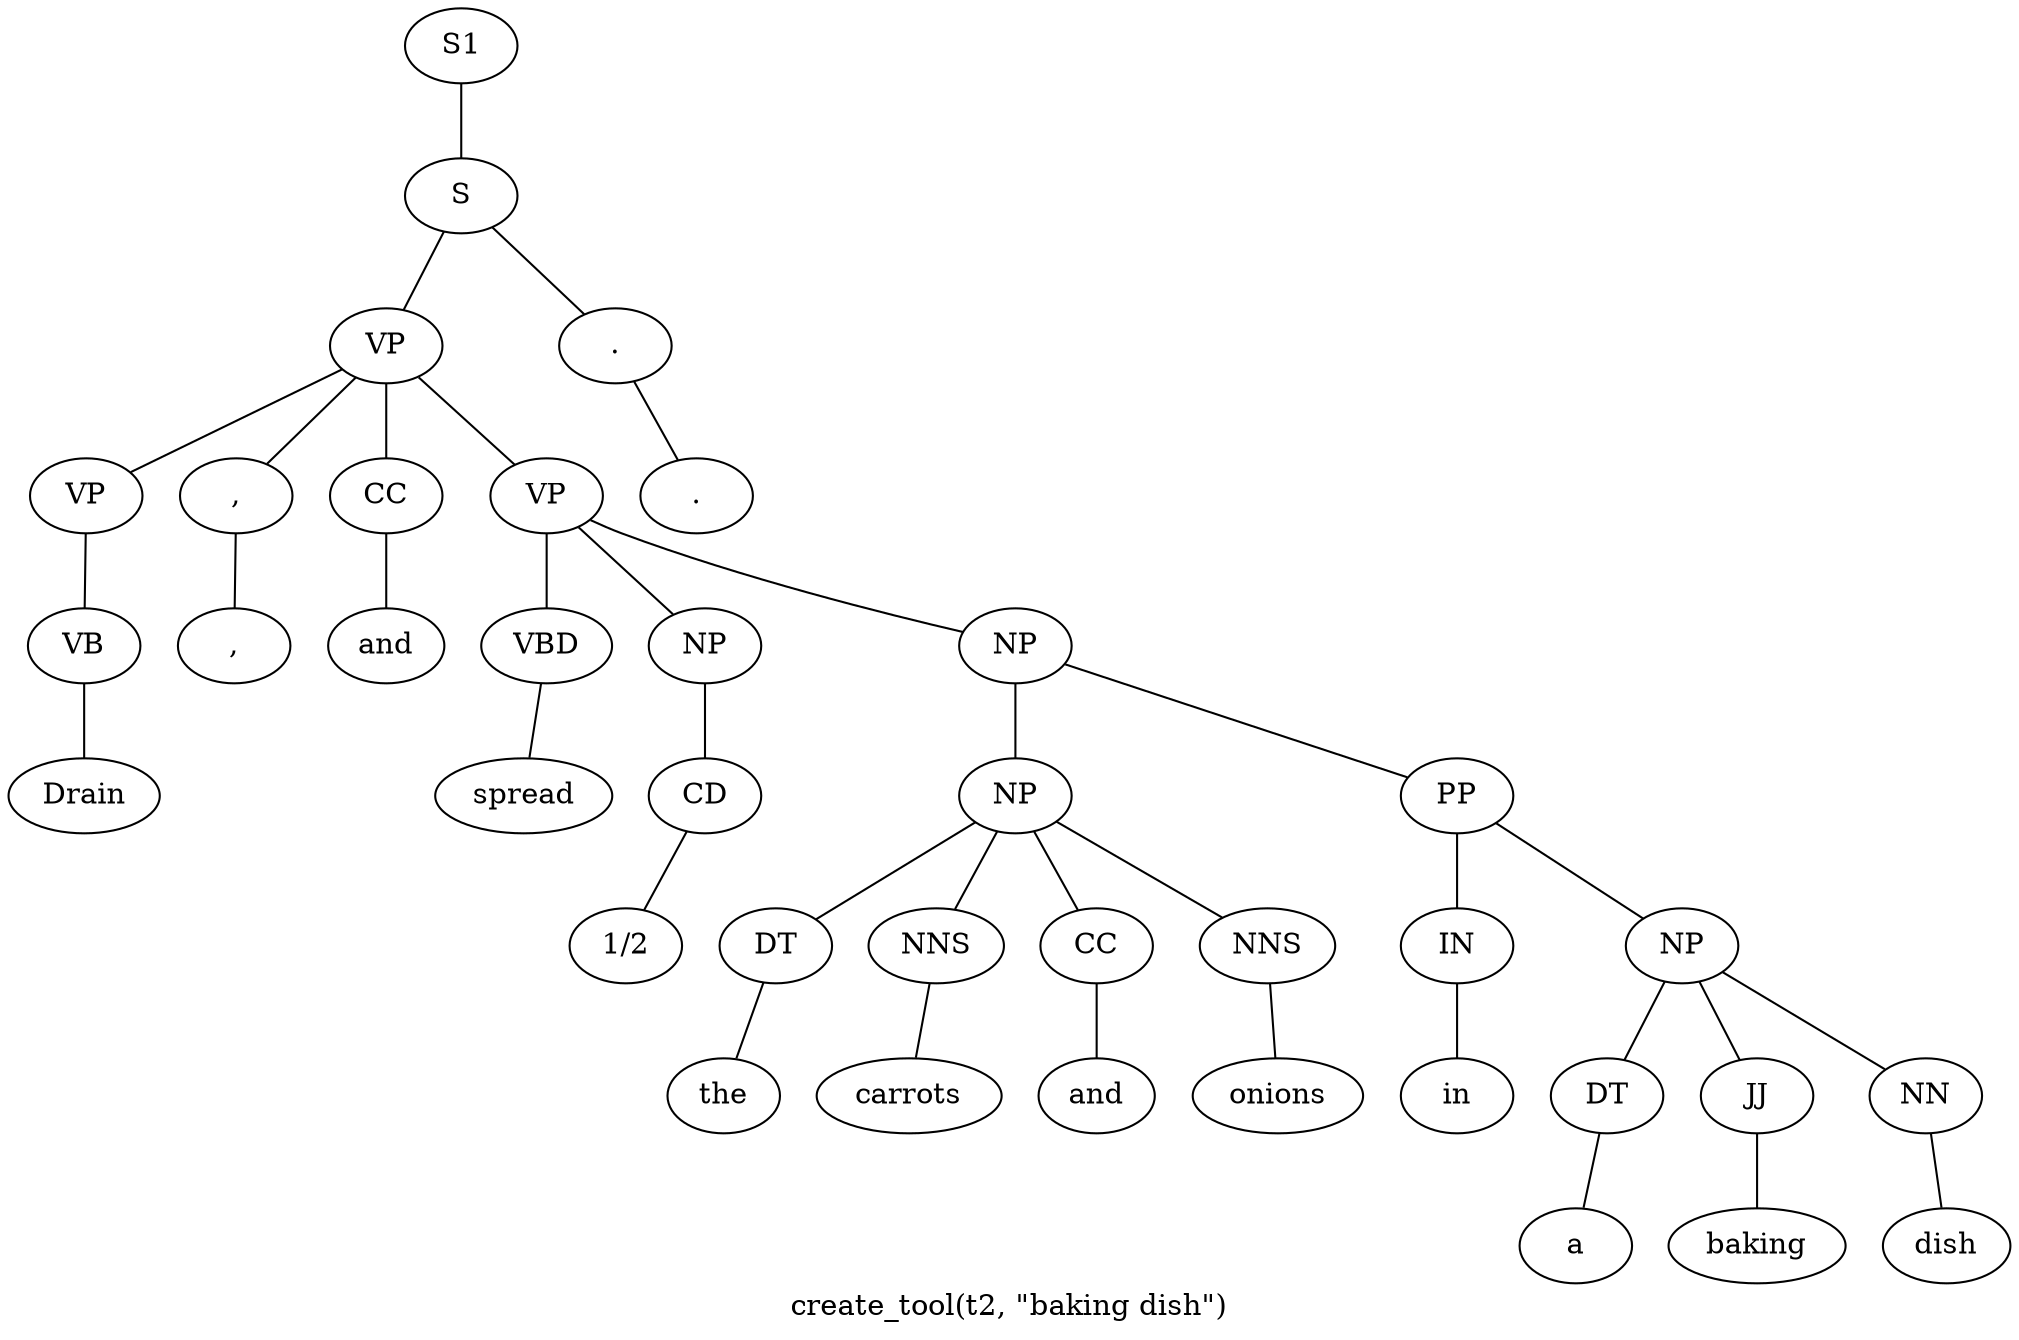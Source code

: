 graph SyntaxGraph {
	label = "create_tool(t2, \"baking dish\")";
	Node0 [label="S1"];
	Node1 [label="S"];
	Node2 [label="VP"];
	Node3 [label="VP"];
	Node4 [label="VB"];
	Node5 [label="Drain"];
	Node6 [label=","];
	Node7 [label=","];
	Node8 [label="CC"];
	Node9 [label="and"];
	Node10 [label="VP"];
	Node11 [label="VBD"];
	Node12 [label="spread"];
	Node13 [label="NP"];
	Node14 [label="CD"];
	Node15 [label="1/2"];
	Node16 [label="NP"];
	Node17 [label="NP"];
	Node18 [label="DT"];
	Node19 [label="the"];
	Node20 [label="NNS"];
	Node21 [label="carrots"];
	Node22 [label="CC"];
	Node23 [label="and"];
	Node24 [label="NNS"];
	Node25 [label="onions"];
	Node26 [label="PP"];
	Node27 [label="IN"];
	Node28 [label="in"];
	Node29 [label="NP"];
	Node30 [label="DT"];
	Node31 [label="a"];
	Node32 [label="JJ"];
	Node33 [label="baking"];
	Node34 [label="NN"];
	Node35 [label="dish"];
	Node36 [label="."];
	Node37 [label="."];

	Node0 -- Node1;
	Node1 -- Node2;
	Node1 -- Node36;
	Node2 -- Node3;
	Node2 -- Node6;
	Node2 -- Node8;
	Node2 -- Node10;
	Node3 -- Node4;
	Node4 -- Node5;
	Node6 -- Node7;
	Node8 -- Node9;
	Node10 -- Node11;
	Node10 -- Node13;
	Node10 -- Node16;
	Node11 -- Node12;
	Node13 -- Node14;
	Node14 -- Node15;
	Node16 -- Node17;
	Node16 -- Node26;
	Node17 -- Node18;
	Node17 -- Node20;
	Node17 -- Node22;
	Node17 -- Node24;
	Node18 -- Node19;
	Node20 -- Node21;
	Node22 -- Node23;
	Node24 -- Node25;
	Node26 -- Node27;
	Node26 -- Node29;
	Node27 -- Node28;
	Node29 -- Node30;
	Node29 -- Node32;
	Node29 -- Node34;
	Node30 -- Node31;
	Node32 -- Node33;
	Node34 -- Node35;
	Node36 -- Node37;
}